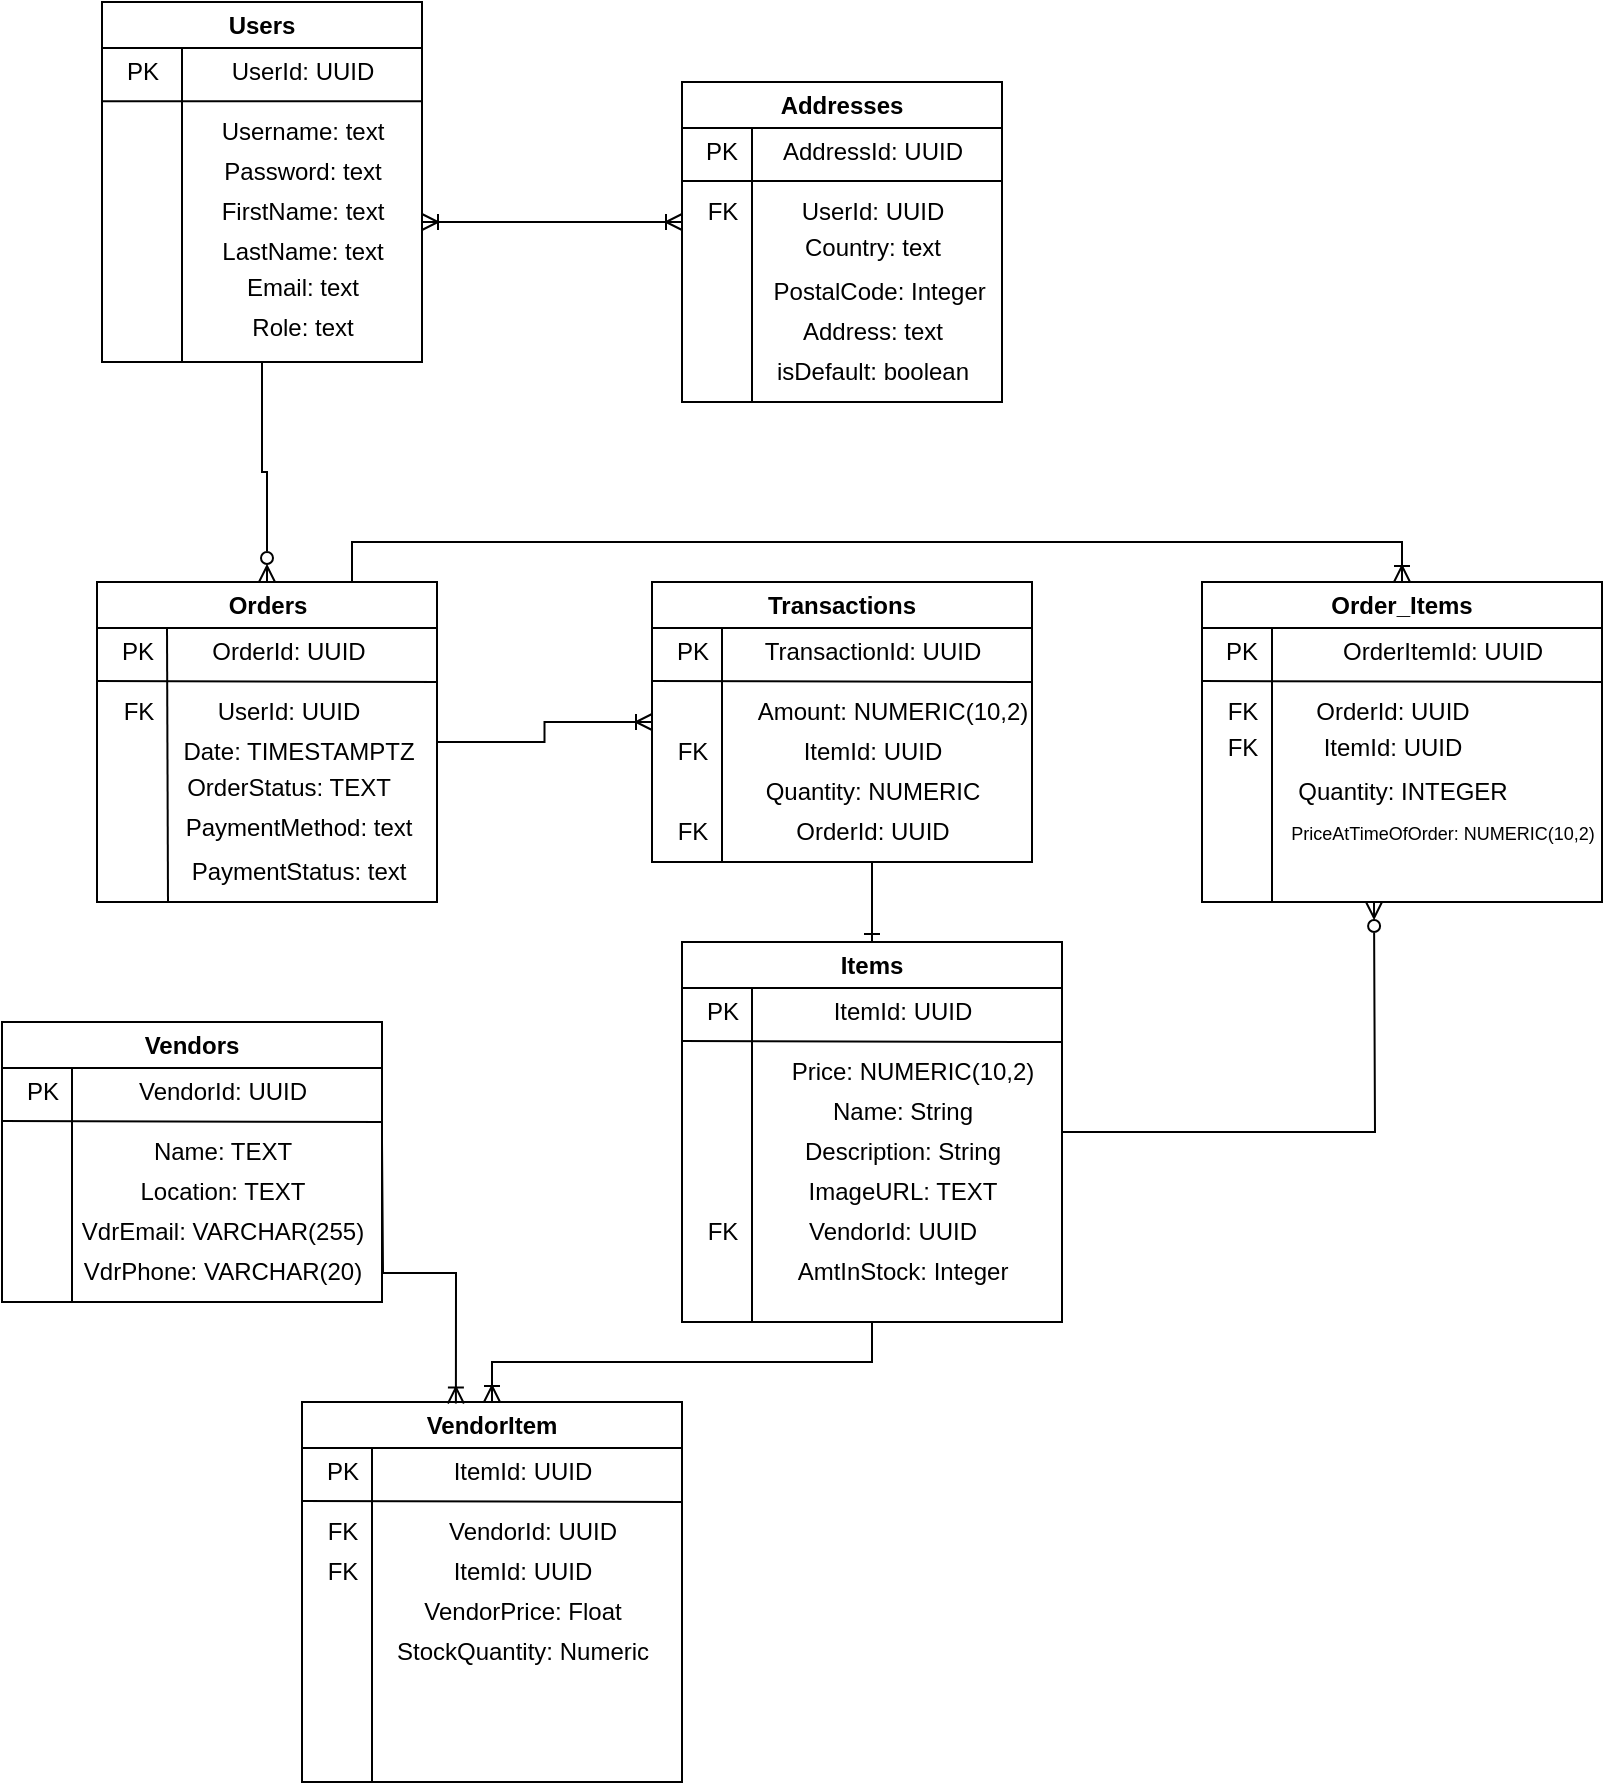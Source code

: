 <mxfile version="26.2.2">
  <diagram name="Page-1" id="ptcdV4iPr8Qt-zj1wRM2">
    <mxGraphModel dx="1108" dy="661" grid="1" gridSize="10" guides="1" tooltips="1" connect="1" arrows="1" fold="1" page="1" pageScale="1" pageWidth="850" pageHeight="1100" math="0" shadow="0">
      <root>
        <mxCell id="0" />
        <mxCell id="1" parent="0" />
        <mxCell id="5UxNmBTP3Ztt49pQKL5J-40" value="" style="endArrow=none;html=1;rounded=0;exitX=0.25;exitY=1;exitDx=0;exitDy=0;entryX=0.25;entryY=0;entryDx=0;entryDy=0;" parent="1" source="5UxNmBTP3Ztt49pQKL5J-38" target="5UxNmBTP3Ztt49pQKL5J-38" edge="1">
          <mxGeometry width="50" height="50" relative="1" as="geometry">
            <mxPoint x="360" y="160" as="sourcePoint" />
            <mxPoint x="410" y="110" as="targetPoint" />
          </mxGeometry>
        </mxCell>
        <mxCell id="5UxNmBTP3Ztt49pQKL5J-38" value="Users" style="swimlane;whiteSpace=wrap;html=1;strokeWidth=1;perimeterSpacing=0;swimlaneLine=1;rounded=0;" parent="1" vertex="1">
          <mxGeometry x="80" width="160" height="180" as="geometry" />
        </mxCell>
        <mxCell id="5UxNmBTP3Ztt49pQKL5J-42" value="UserId: UUID" style="text;html=1;align=center;verticalAlign=middle;resizable=0;points=[];autosize=1;strokeColor=none;fillColor=none;" parent="5UxNmBTP3Ztt49pQKL5J-38" vertex="1">
          <mxGeometry x="55" y="20" width="90" height="30" as="geometry" />
        </mxCell>
        <mxCell id="5UxNmBTP3Ztt49pQKL5J-43" value="PK" style="text;html=1;align=center;verticalAlign=middle;resizable=0;points=[];autosize=1;strokeColor=none;fillColor=none;" parent="5UxNmBTP3Ztt49pQKL5J-38" vertex="1">
          <mxGeometry y="20" width="40" height="30" as="geometry" />
        </mxCell>
        <mxCell id="5UxNmBTP3Ztt49pQKL5J-45" value="Username: text" style="text;html=1;align=center;verticalAlign=middle;resizable=0;points=[];autosize=1;strokeColor=none;fillColor=none;" parent="5UxNmBTP3Ztt49pQKL5J-38" vertex="1">
          <mxGeometry x="50" y="50" width="100" height="30" as="geometry" />
        </mxCell>
        <mxCell id="5UxNmBTP3Ztt49pQKL5J-46" value="Password: text" style="text;html=1;align=center;verticalAlign=middle;resizable=0;points=[];autosize=1;strokeColor=none;fillColor=none;" parent="5UxNmBTP3Ztt49pQKL5J-38" vertex="1">
          <mxGeometry x="50" y="70" width="100" height="30" as="geometry" />
        </mxCell>
        <mxCell id="5UxNmBTP3Ztt49pQKL5J-47" value="FirstName: text" style="text;html=1;align=center;verticalAlign=middle;resizable=0;points=[];autosize=1;strokeColor=none;fillColor=none;" parent="5UxNmBTP3Ztt49pQKL5J-38" vertex="1">
          <mxGeometry x="50" y="90" width="100" height="30" as="geometry" />
        </mxCell>
        <mxCell id="5UxNmBTP3Ztt49pQKL5J-48" value="LastName: text" style="text;html=1;align=center;verticalAlign=middle;resizable=0;points=[];autosize=1;strokeColor=none;fillColor=none;" parent="5UxNmBTP3Ztt49pQKL5J-38" vertex="1">
          <mxGeometry x="50" y="110" width="100" height="30" as="geometry" />
        </mxCell>
        <mxCell id="5UxNmBTP3Ztt49pQKL5J-44" value="" style="endArrow=none;html=1;rounded=0;" parent="5UxNmBTP3Ztt49pQKL5J-38" edge="1">
          <mxGeometry width="50" height="50" relative="1" as="geometry">
            <mxPoint y="49.6" as="sourcePoint" />
            <mxPoint x="160" y="49.6" as="targetPoint" />
          </mxGeometry>
        </mxCell>
        <mxCell id="MMdD6pfrjAhW9f9Fqrhg-101" value="Email: text" style="text;html=1;align=center;verticalAlign=middle;resizable=0;points=[];autosize=1;strokeColor=none;fillColor=none;" parent="5UxNmBTP3Ztt49pQKL5J-38" vertex="1">
          <mxGeometry x="60" y="128" width="80" height="30" as="geometry" />
        </mxCell>
        <mxCell id="MMdD6pfrjAhW9f9Fqrhg-102" value="Role: text" style="text;html=1;align=center;verticalAlign=middle;resizable=0;points=[];autosize=1;strokeColor=none;fillColor=none;" parent="5UxNmBTP3Ztt49pQKL5J-38" vertex="1">
          <mxGeometry x="65" y="148" width="70" height="30" as="geometry" />
        </mxCell>
        <mxCell id="5UxNmBTP3Ztt49pQKL5J-49" value="Addresses" style="swimlane;whiteSpace=wrap;html=1;strokeWidth=1;perimeterSpacing=0;swimlaneLine=1;rounded=0;fillColor=default;" parent="1" vertex="1">
          <mxGeometry x="370" y="40" width="160" height="160" as="geometry" />
        </mxCell>
        <mxCell id="5UxNmBTP3Ztt49pQKL5J-57" value="" style="endArrow=none;html=1;rounded=0;" parent="5UxNmBTP3Ztt49pQKL5J-49" edge="1">
          <mxGeometry width="50" height="50" relative="1" as="geometry">
            <mxPoint x="35" y="160" as="sourcePoint" />
            <mxPoint x="35" y="22.5" as="targetPoint" />
          </mxGeometry>
        </mxCell>
        <mxCell id="5UxNmBTP3Ztt49pQKL5J-56" value="" style="endArrow=none;html=1;rounded=0;" parent="5UxNmBTP3Ztt49pQKL5J-49" edge="1">
          <mxGeometry width="50" height="50" relative="1" as="geometry">
            <mxPoint y="49.52" as="sourcePoint" />
            <mxPoint x="160" y="49.52" as="targetPoint" />
          </mxGeometry>
        </mxCell>
        <mxCell id="ByeBDG1ME2pxpvsTMO9L-6" value="PK" style="text;html=1;align=center;verticalAlign=middle;whiteSpace=wrap;rounded=0;" parent="5UxNmBTP3Ztt49pQKL5J-49" vertex="1">
          <mxGeometry y="20" width="40" height="30" as="geometry" />
        </mxCell>
        <mxCell id="ByeBDG1ME2pxpvsTMO9L-7" value="AddressId: UUID" style="text;html=1;align=center;verticalAlign=middle;resizable=0;points=[];autosize=1;strokeColor=none;fillColor=none;" parent="5UxNmBTP3Ztt49pQKL5J-49" vertex="1">
          <mxGeometry x="40" y="20" width="110" height="30" as="geometry" />
        </mxCell>
        <mxCell id="ByeBDG1ME2pxpvsTMO9L-9" value="UserId: UUID" style="text;html=1;align=center;verticalAlign=middle;resizable=0;points=[];autosize=1;strokeColor=none;fillColor=none;" parent="5UxNmBTP3Ztt49pQKL5J-49" vertex="1">
          <mxGeometry x="50" y="50" width="90" height="30" as="geometry" />
        </mxCell>
        <mxCell id="ByeBDG1ME2pxpvsTMO9L-8" value="FK" style="text;html=1;align=center;verticalAlign=middle;resizable=0;points=[];autosize=1;strokeColor=none;fillColor=none;" parent="5UxNmBTP3Ztt49pQKL5J-49" vertex="1">
          <mxGeometry y="50" width="40" height="30" as="geometry" />
        </mxCell>
        <mxCell id="ByeBDG1ME2pxpvsTMO9L-10" value="Country: text" style="text;html=1;align=center;verticalAlign=middle;resizable=0;points=[];autosize=1;strokeColor=none;fillColor=none;" parent="5UxNmBTP3Ztt49pQKL5J-49" vertex="1">
          <mxGeometry x="50" y="68" width="90" height="30" as="geometry" />
        </mxCell>
        <mxCell id="ByeBDG1ME2pxpvsTMO9L-11" value="PostalCode: Integer&amp;nbsp;" style="text;html=1;align=center;verticalAlign=middle;resizable=0;points=[];autosize=1;strokeColor=none;fillColor=none;" parent="5UxNmBTP3Ztt49pQKL5J-49" vertex="1">
          <mxGeometry x="35" y="90" width="130" height="30" as="geometry" />
        </mxCell>
        <mxCell id="ByeBDG1ME2pxpvsTMO9L-13" value="Address: text" style="text;html=1;align=center;verticalAlign=middle;resizable=0;points=[];autosize=1;strokeColor=none;fillColor=none;" parent="5UxNmBTP3Ztt49pQKL5J-49" vertex="1">
          <mxGeometry x="50" y="110" width="90" height="30" as="geometry" />
        </mxCell>
        <mxCell id="MMdD6pfrjAhW9f9Fqrhg-103" value="isDefault: boolean" style="text;html=1;align=center;verticalAlign=middle;resizable=0;points=[];autosize=1;strokeColor=none;fillColor=none;" parent="5UxNmBTP3Ztt49pQKL5J-49" vertex="1">
          <mxGeometry x="35" y="130" width="120" height="30" as="geometry" />
        </mxCell>
        <mxCell id="ByeBDG1ME2pxpvsTMO9L-1" value="Transactions" style="swimlane;whiteSpace=wrap;html=1;strokeWidth=1;perimeterSpacing=0;swimlaneLine=1;rounded=0;fillColor=default;" parent="1" vertex="1">
          <mxGeometry x="355" y="290" width="190" height="140" as="geometry" />
        </mxCell>
        <mxCell id="ByeBDG1ME2pxpvsTMO9L-2" value="" style="endArrow=none;html=1;rounded=0;exitX=0.25;exitY=1;exitDx=0;exitDy=0;" parent="ByeBDG1ME2pxpvsTMO9L-1" edge="1">
          <mxGeometry width="50" height="50" relative="1" as="geometry">
            <mxPoint x="35" y="140" as="sourcePoint" />
            <mxPoint x="35" y="22.5" as="targetPoint" />
          </mxGeometry>
        </mxCell>
        <mxCell id="ByeBDG1ME2pxpvsTMO9L-3" value="" style="endArrow=none;html=1;rounded=0;" parent="ByeBDG1ME2pxpvsTMO9L-1" edge="1">
          <mxGeometry width="50" height="50" relative="1" as="geometry">
            <mxPoint y="49.52" as="sourcePoint" />
            <mxPoint x="190" y="50" as="targetPoint" />
          </mxGeometry>
        </mxCell>
        <mxCell id="MMdD6pfrjAhW9f9Fqrhg-2" value="PK" style="text;html=1;align=center;verticalAlign=middle;resizable=0;points=[];autosize=1;strokeColor=none;fillColor=none;" parent="ByeBDG1ME2pxpvsTMO9L-1" vertex="1">
          <mxGeometry y="20" width="40" height="30" as="geometry" />
        </mxCell>
        <mxCell id="MMdD6pfrjAhW9f9Fqrhg-3" value="TransactionId: UUID" style="text;html=1;align=center;verticalAlign=middle;resizable=0;points=[];autosize=1;strokeColor=none;fillColor=none;" parent="ByeBDG1ME2pxpvsTMO9L-1" vertex="1">
          <mxGeometry x="45" y="20" width="130" height="30" as="geometry" />
        </mxCell>
        <mxCell id="MMdD6pfrjAhW9f9Fqrhg-6" value="Amount: NUMERIC(10,2)" style="text;html=1;align=center;verticalAlign=middle;resizable=0;points=[];autosize=1;strokeColor=none;fillColor=none;" parent="ByeBDG1ME2pxpvsTMO9L-1" vertex="1">
          <mxGeometry x="40" y="50" width="160" height="30" as="geometry" />
        </mxCell>
        <mxCell id="MMdD6pfrjAhW9f9Fqrhg-11" value="Quantity: NUMERIC" style="text;html=1;align=center;verticalAlign=middle;resizable=0;points=[];autosize=1;strokeColor=none;fillColor=none;" parent="ByeBDG1ME2pxpvsTMO9L-1" vertex="1">
          <mxGeometry x="45" y="90" width="130" height="30" as="geometry" />
        </mxCell>
        <mxCell id="MMdD6pfrjAhW9f9Fqrhg-10" value="ItemId: UUID" style="text;html=1;align=center;verticalAlign=middle;resizable=0;points=[];autosize=1;strokeColor=none;fillColor=none;" parent="ByeBDG1ME2pxpvsTMO9L-1" vertex="1">
          <mxGeometry x="65" y="70" width="90" height="30" as="geometry" />
        </mxCell>
        <mxCell id="MMdD6pfrjAhW9f9Fqrhg-9" value="FK" style="text;html=1;align=center;verticalAlign=middle;resizable=0;points=[];autosize=1;strokeColor=none;fillColor=none;" parent="ByeBDG1ME2pxpvsTMO9L-1" vertex="1">
          <mxGeometry y="70" width="40" height="30" as="geometry" />
        </mxCell>
        <mxCell id="MMdD6pfrjAhW9f9Fqrhg-12" value="OrderId: UUID" style="text;html=1;align=center;verticalAlign=middle;resizable=0;points=[];autosize=1;strokeColor=none;fillColor=none;" parent="ByeBDG1ME2pxpvsTMO9L-1" vertex="1">
          <mxGeometry x="60" y="110" width="100" height="30" as="geometry" />
        </mxCell>
        <mxCell id="MMdD6pfrjAhW9f9Fqrhg-13" value="FK" style="text;html=1;align=center;verticalAlign=middle;resizable=0;points=[];autosize=1;strokeColor=none;fillColor=none;" parent="ByeBDG1ME2pxpvsTMO9L-1" vertex="1">
          <mxGeometry y="110" width="40" height="30" as="geometry" />
        </mxCell>
        <mxCell id="MMdD6pfrjAhW9f9Fqrhg-1" style="rounded=0;orthogonalLoop=1;jettySize=auto;html=1;endArrow=ERoneToMany;endFill=0;startArrow=ERoneToMany;startFill=0;" parent="1" edge="1">
          <mxGeometry relative="1" as="geometry">
            <mxPoint x="240" y="110" as="sourcePoint" />
            <mxPoint x="370" y="110" as="targetPoint" />
          </mxGeometry>
        </mxCell>
        <mxCell id="MMdD6pfrjAhW9f9Fqrhg-8" style="edgeStyle=orthogonalEdgeStyle;rounded=0;orthogonalLoop=1;jettySize=auto;html=1;endArrow=ERzeroToMany;endFill=0;entryX=0.5;entryY=0;entryDx=0;entryDy=0;" parent="1" source="5UxNmBTP3Ztt49pQKL5J-38" target="MMdD6pfrjAhW9f9Fqrhg-28" edge="1">
          <mxGeometry relative="1" as="geometry">
            <mxPoint x="160" y="250" as="targetPoint" />
          </mxGeometry>
        </mxCell>
        <mxCell id="MMdD6pfrjAhW9f9Fqrhg-40" style="edgeStyle=orthogonalEdgeStyle;rounded=0;orthogonalLoop=1;jettySize=auto;html=1;entryX=0;entryY=0.5;entryDx=0;entryDy=0;endArrow=ERoneToMany;endFill=0;" parent="1" source="MMdD6pfrjAhW9f9Fqrhg-28" target="ByeBDG1ME2pxpvsTMO9L-1" edge="1">
          <mxGeometry relative="1" as="geometry">
            <mxPoint x="350" y="360" as="targetPoint" />
          </mxGeometry>
        </mxCell>
        <mxCell id="MMdD6pfrjAhW9f9Fqrhg-99" style="edgeStyle=orthogonalEdgeStyle;rounded=0;orthogonalLoop=1;jettySize=auto;html=1;entryX=0.5;entryY=0;entryDx=0;entryDy=0;exitX=0.75;exitY=0;exitDx=0;exitDy=0;endArrow=ERoneToMany;endFill=0;" parent="1" source="MMdD6pfrjAhW9f9Fqrhg-28" target="MMdD6pfrjAhW9f9Fqrhg-87" edge="1">
          <mxGeometry relative="1" as="geometry">
            <mxPoint x="250" y="230" as="sourcePoint" />
            <mxPoint x="720" y="160.0" as="targetPoint" />
          </mxGeometry>
        </mxCell>
        <mxCell id="MMdD6pfrjAhW9f9Fqrhg-28" value="Orders" style="swimlane;whiteSpace=wrap;html=1;strokeWidth=1;perimeterSpacing=0;swimlaneLine=1;rounded=0;fillColor=default;" parent="1" vertex="1">
          <mxGeometry x="77.5" y="290" width="170" height="160" as="geometry" />
        </mxCell>
        <mxCell id="MMdD6pfrjAhW9f9Fqrhg-29" value="" style="endArrow=none;html=1;rounded=0;" parent="MMdD6pfrjAhW9f9Fqrhg-28" edge="1">
          <mxGeometry width="50" height="50" relative="1" as="geometry">
            <mxPoint x="35.5" y="160" as="sourcePoint" />
            <mxPoint x="35" y="22.5" as="targetPoint" />
          </mxGeometry>
        </mxCell>
        <mxCell id="MMdD6pfrjAhW9f9Fqrhg-30" value="" style="endArrow=none;html=1;rounded=0;" parent="MMdD6pfrjAhW9f9Fqrhg-28" edge="1">
          <mxGeometry width="50" height="50" relative="1" as="geometry">
            <mxPoint y="49.52" as="sourcePoint" />
            <mxPoint x="170" y="50" as="targetPoint" />
          </mxGeometry>
        </mxCell>
        <mxCell id="MMdD6pfrjAhW9f9Fqrhg-31" value="PK" style="text;html=1;align=center;verticalAlign=middle;whiteSpace=wrap;rounded=0;" parent="MMdD6pfrjAhW9f9Fqrhg-28" vertex="1">
          <mxGeometry y="20" width="40" height="30" as="geometry" />
        </mxCell>
        <mxCell id="MMdD6pfrjAhW9f9Fqrhg-32" value="OrderId: UUID" style="text;html=1;align=center;verticalAlign=middle;resizable=0;points=[];autosize=1;strokeColor=none;fillColor=none;" parent="MMdD6pfrjAhW9f9Fqrhg-28" vertex="1">
          <mxGeometry x="45" y="20" width="100" height="30" as="geometry" />
        </mxCell>
        <mxCell id="MMdD6pfrjAhW9f9Fqrhg-33" value="UserId: UUID" style="text;html=1;align=center;verticalAlign=middle;resizable=0;points=[];autosize=1;strokeColor=none;fillColor=none;" parent="MMdD6pfrjAhW9f9Fqrhg-28" vertex="1">
          <mxGeometry x="50" y="50" width="90" height="30" as="geometry" />
        </mxCell>
        <mxCell id="MMdD6pfrjAhW9f9Fqrhg-34" value="FK" style="text;html=1;align=center;verticalAlign=middle;resizable=0;points=[];autosize=1;strokeColor=none;fillColor=none;" parent="MMdD6pfrjAhW9f9Fqrhg-28" vertex="1">
          <mxGeometry y="50" width="40" height="30" as="geometry" />
        </mxCell>
        <mxCell id="MMdD6pfrjAhW9f9Fqrhg-37" value="Date: TIMESTAMPTZ" style="text;html=1;align=center;verticalAlign=middle;resizable=0;points=[];autosize=1;strokeColor=none;fillColor=none;" parent="MMdD6pfrjAhW9f9Fqrhg-28" vertex="1">
          <mxGeometry x="30" y="70" width="140" height="30" as="geometry" />
        </mxCell>
        <mxCell id="MMdD6pfrjAhW9f9Fqrhg-95" value="OrderStatus: TEXT" style="text;html=1;align=center;verticalAlign=middle;resizable=0;points=[];autosize=1;strokeColor=none;fillColor=none;" parent="MMdD6pfrjAhW9f9Fqrhg-28" vertex="1">
          <mxGeometry x="30" y="88" width="130" height="30" as="geometry" />
        </mxCell>
        <mxCell id="MMdD6pfrjAhW9f9Fqrhg-104" value="PaymentMethod: text" style="text;html=1;align=center;verticalAlign=middle;resizable=0;points=[];autosize=1;strokeColor=none;fillColor=none;" parent="MMdD6pfrjAhW9f9Fqrhg-28" vertex="1">
          <mxGeometry x="30" y="108" width="140" height="30" as="geometry" />
        </mxCell>
        <mxCell id="MMdD6pfrjAhW9f9Fqrhg-105" value="PaymentStatus: text" style="text;html=1;align=center;verticalAlign=middle;resizable=0;points=[];autosize=1;strokeColor=none;fillColor=none;" parent="MMdD6pfrjAhW9f9Fqrhg-28" vertex="1">
          <mxGeometry x="35" y="130" width="130" height="30" as="geometry" />
        </mxCell>
        <mxCell id="MMdD6pfrjAhW9f9Fqrhg-41" value="Items" style="swimlane;whiteSpace=wrap;html=1;strokeWidth=1;perimeterSpacing=0;swimlaneLine=1;rounded=0;fillColor=default;" parent="1" vertex="1">
          <mxGeometry x="370" y="470" width="190" height="190" as="geometry" />
        </mxCell>
        <mxCell id="MMdD6pfrjAhW9f9Fqrhg-42" value="" style="endArrow=none;html=1;rounded=0;" parent="MMdD6pfrjAhW9f9Fqrhg-41" edge="1">
          <mxGeometry width="50" height="50" relative="1" as="geometry">
            <mxPoint x="35" y="190" as="sourcePoint" />
            <mxPoint x="35" y="22.5" as="targetPoint" />
          </mxGeometry>
        </mxCell>
        <mxCell id="MMdD6pfrjAhW9f9Fqrhg-43" value="" style="endArrow=none;html=1;rounded=0;" parent="MMdD6pfrjAhW9f9Fqrhg-41" edge="1">
          <mxGeometry width="50" height="50" relative="1" as="geometry">
            <mxPoint y="49.52" as="sourcePoint" />
            <mxPoint x="190" y="50" as="targetPoint" />
          </mxGeometry>
        </mxCell>
        <mxCell id="MMdD6pfrjAhW9f9Fqrhg-44" value="PK" style="text;html=1;align=center;verticalAlign=middle;resizable=0;points=[];autosize=1;strokeColor=none;fillColor=none;" parent="MMdD6pfrjAhW9f9Fqrhg-41" vertex="1">
          <mxGeometry y="20" width="40" height="30" as="geometry" />
        </mxCell>
        <mxCell id="MMdD6pfrjAhW9f9Fqrhg-45" value="ItemId: UUID" style="text;html=1;align=center;verticalAlign=middle;resizable=0;points=[];autosize=1;strokeColor=none;fillColor=none;" parent="MMdD6pfrjAhW9f9Fqrhg-41" vertex="1">
          <mxGeometry x="65" y="20" width="90" height="30" as="geometry" />
        </mxCell>
        <mxCell id="MMdD6pfrjAhW9f9Fqrhg-46" value="Price: NUMERIC(10,2)" style="text;html=1;align=center;verticalAlign=middle;resizable=0;points=[];autosize=1;strokeColor=none;fillColor=none;" parent="MMdD6pfrjAhW9f9Fqrhg-41" vertex="1">
          <mxGeometry x="45" y="50" width="140" height="30" as="geometry" />
        </mxCell>
        <mxCell id="MMdD6pfrjAhW9f9Fqrhg-47" value="Description: String" style="text;html=1;align=center;verticalAlign=middle;resizable=0;points=[];autosize=1;strokeColor=none;fillColor=none;" parent="MMdD6pfrjAhW9f9Fqrhg-41" vertex="1">
          <mxGeometry x="50" y="90" width="120" height="30" as="geometry" />
        </mxCell>
        <mxCell id="MMdD6pfrjAhW9f9Fqrhg-48" value="Name: String" style="text;html=1;align=center;verticalAlign=middle;resizable=0;points=[];autosize=1;strokeColor=none;fillColor=none;" parent="MMdD6pfrjAhW9f9Fqrhg-41" vertex="1">
          <mxGeometry x="65" y="70" width="90" height="30" as="geometry" />
        </mxCell>
        <mxCell id="MMdD6pfrjAhW9f9Fqrhg-51" value="FK" style="text;html=1;align=center;verticalAlign=middle;resizable=0;points=[];autosize=1;strokeColor=none;fillColor=none;" parent="MMdD6pfrjAhW9f9Fqrhg-41" vertex="1">
          <mxGeometry y="130" width="40" height="30" as="geometry" />
        </mxCell>
        <mxCell id="MMdD6pfrjAhW9f9Fqrhg-52" value="ImageURL: TEXT" style="text;html=1;align=center;verticalAlign=middle;resizable=0;points=[];autosize=1;strokeColor=none;fillColor=none;" parent="MMdD6pfrjAhW9f9Fqrhg-41" vertex="1">
          <mxGeometry x="50" y="110" width="120" height="30" as="geometry" />
        </mxCell>
        <mxCell id="MMdD6pfrjAhW9f9Fqrhg-50" value="VendorId: UUID" style="text;html=1;align=center;verticalAlign=middle;resizable=0;points=[];autosize=1;strokeColor=none;fillColor=none;" parent="MMdD6pfrjAhW9f9Fqrhg-41" vertex="1">
          <mxGeometry x="50" y="130" width="110" height="30" as="geometry" />
        </mxCell>
        <mxCell id="MMdD6pfrjAhW9f9Fqrhg-65" value="AmtInStock: Integer" style="text;html=1;align=center;verticalAlign=middle;resizable=0;points=[];autosize=1;strokeColor=none;fillColor=none;" parent="MMdD6pfrjAhW9f9Fqrhg-41" vertex="1">
          <mxGeometry x="45" y="150" width="130" height="30" as="geometry" />
        </mxCell>
        <mxCell id="MMdD6pfrjAhW9f9Fqrhg-53" style="rounded=0;orthogonalLoop=1;jettySize=auto;html=1;endArrow=ERone;endFill=0;" parent="1" source="MMdD6pfrjAhW9f9Fqrhg-12" target="MMdD6pfrjAhW9f9Fqrhg-41" edge="1">
          <mxGeometry relative="1" as="geometry" />
        </mxCell>
        <mxCell id="MMdD6pfrjAhW9f9Fqrhg-54" value="Vendors" style="swimlane;whiteSpace=wrap;html=1;strokeWidth=1;perimeterSpacing=0;swimlaneLine=1;rounded=0;fillColor=default;" parent="1" vertex="1">
          <mxGeometry x="30" y="510" width="190" height="140" as="geometry" />
        </mxCell>
        <mxCell id="MMdD6pfrjAhW9f9Fqrhg-55" value="" style="endArrow=none;html=1;rounded=0;exitX=0.25;exitY=1;exitDx=0;exitDy=0;" parent="MMdD6pfrjAhW9f9Fqrhg-54" edge="1">
          <mxGeometry width="50" height="50" relative="1" as="geometry">
            <mxPoint x="35" y="140" as="sourcePoint" />
            <mxPoint x="35" y="22.5" as="targetPoint" />
          </mxGeometry>
        </mxCell>
        <mxCell id="MMdD6pfrjAhW9f9Fqrhg-56" value="" style="endArrow=none;html=1;rounded=0;" parent="MMdD6pfrjAhW9f9Fqrhg-54" edge="1">
          <mxGeometry width="50" height="50" relative="1" as="geometry">
            <mxPoint y="49.52" as="sourcePoint" />
            <mxPoint x="190" y="50" as="targetPoint" />
          </mxGeometry>
        </mxCell>
        <mxCell id="MMdD6pfrjAhW9f9Fqrhg-57" value="PK" style="text;html=1;align=center;verticalAlign=middle;resizable=0;points=[];autosize=1;strokeColor=none;fillColor=none;" parent="MMdD6pfrjAhW9f9Fqrhg-54" vertex="1">
          <mxGeometry y="20" width="40" height="30" as="geometry" />
        </mxCell>
        <mxCell id="MMdD6pfrjAhW9f9Fqrhg-58" value="VendorId: UUID" style="text;html=1;align=center;verticalAlign=middle;resizable=0;points=[];autosize=1;strokeColor=none;fillColor=none;" parent="MMdD6pfrjAhW9f9Fqrhg-54" vertex="1">
          <mxGeometry x="55" y="20" width="110" height="30" as="geometry" />
        </mxCell>
        <mxCell id="MMdD6pfrjAhW9f9Fqrhg-59" value="Name: TEXT" style="text;html=1;align=center;verticalAlign=middle;resizable=0;points=[];autosize=1;strokeColor=none;fillColor=none;" parent="MMdD6pfrjAhW9f9Fqrhg-54" vertex="1">
          <mxGeometry x="65" y="50" width="90" height="30" as="geometry" />
        </mxCell>
        <mxCell id="MMdD6pfrjAhW9f9Fqrhg-60" value="VdrEmail: VARCHAR(255)" style="text;html=1;align=center;verticalAlign=middle;resizable=0;points=[];autosize=1;strokeColor=none;fillColor=none;" parent="MMdD6pfrjAhW9f9Fqrhg-54" vertex="1">
          <mxGeometry x="30" y="90" width="160" height="30" as="geometry" />
        </mxCell>
        <mxCell id="MMdD6pfrjAhW9f9Fqrhg-61" value="Location: TEXT" style="text;html=1;align=center;verticalAlign=middle;resizable=0;points=[];autosize=1;strokeColor=none;fillColor=none;" parent="MMdD6pfrjAhW9f9Fqrhg-54" vertex="1">
          <mxGeometry x="55" y="70" width="110" height="30" as="geometry" />
        </mxCell>
        <mxCell id="MMdD6pfrjAhW9f9Fqrhg-66" value="VdrPhone: VARCHAR(20)" style="text;html=1;align=center;verticalAlign=middle;resizable=0;points=[];autosize=1;strokeColor=none;fillColor=none;" parent="MMdD6pfrjAhW9f9Fqrhg-54" vertex="1">
          <mxGeometry x="30" y="110" width="160" height="30" as="geometry" />
        </mxCell>
        <mxCell id="MMdD6pfrjAhW9f9Fqrhg-87" value="Order_Items" style="swimlane;whiteSpace=wrap;html=1;strokeWidth=1;perimeterSpacing=0;swimlaneLine=1;rounded=0;fillColor=default;" parent="1" vertex="1">
          <mxGeometry x="630" y="290" width="200" height="160" as="geometry" />
        </mxCell>
        <mxCell id="MMdD6pfrjAhW9f9Fqrhg-88" value="" style="endArrow=none;html=1;rounded=0;" parent="MMdD6pfrjAhW9f9Fqrhg-87" edge="1">
          <mxGeometry width="50" height="50" relative="1" as="geometry">
            <mxPoint x="35" y="160" as="sourcePoint" />
            <mxPoint x="35" y="22.5" as="targetPoint" />
          </mxGeometry>
        </mxCell>
        <mxCell id="MMdD6pfrjAhW9f9Fqrhg-89" value="" style="endArrow=none;html=1;rounded=0;" parent="MMdD6pfrjAhW9f9Fqrhg-87" edge="1">
          <mxGeometry width="50" height="50" relative="1" as="geometry">
            <mxPoint y="49.52" as="sourcePoint" />
            <mxPoint x="200" y="50" as="targetPoint" />
          </mxGeometry>
        </mxCell>
        <mxCell id="MMdD6pfrjAhW9f9Fqrhg-90" value="PK" style="text;html=1;align=center;verticalAlign=middle;whiteSpace=wrap;rounded=0;" parent="MMdD6pfrjAhW9f9Fqrhg-87" vertex="1">
          <mxGeometry y="20" width="40" height="30" as="geometry" />
        </mxCell>
        <mxCell id="MMdD6pfrjAhW9f9Fqrhg-91" value="OrderItemId: UUID" style="text;html=1;align=center;verticalAlign=middle;resizable=0;points=[];autosize=1;strokeColor=none;fillColor=none;" parent="MMdD6pfrjAhW9f9Fqrhg-87" vertex="1">
          <mxGeometry x="60" y="20" width="120" height="30" as="geometry" />
        </mxCell>
        <mxCell id="MMdD6pfrjAhW9f9Fqrhg-92" value="OrderId: UUID" style="text;html=1;align=center;verticalAlign=middle;resizable=0;points=[];autosize=1;strokeColor=none;fillColor=none;" parent="MMdD6pfrjAhW9f9Fqrhg-87" vertex="1">
          <mxGeometry x="45" y="50" width="100" height="30" as="geometry" />
        </mxCell>
        <mxCell id="MMdD6pfrjAhW9f9Fqrhg-93" value="FK" style="text;html=1;align=center;verticalAlign=middle;resizable=0;points=[];autosize=1;strokeColor=none;fillColor=none;" parent="MMdD6pfrjAhW9f9Fqrhg-87" vertex="1">
          <mxGeometry y="50" width="40" height="30" as="geometry" />
        </mxCell>
        <mxCell id="MMdD6pfrjAhW9f9Fqrhg-96" value="ItemId: UUID" style="text;html=1;align=center;verticalAlign=middle;resizable=0;points=[];autosize=1;strokeColor=none;fillColor=none;" parent="MMdD6pfrjAhW9f9Fqrhg-87" vertex="1">
          <mxGeometry x="50" y="68" width="90" height="30" as="geometry" />
        </mxCell>
        <mxCell id="MMdD6pfrjAhW9f9Fqrhg-97" value="FK" style="text;html=1;align=center;verticalAlign=middle;resizable=0;points=[];autosize=1;strokeColor=none;fillColor=none;" parent="MMdD6pfrjAhW9f9Fqrhg-87" vertex="1">
          <mxGeometry y="68" width="40" height="30" as="geometry" />
        </mxCell>
        <mxCell id="MMdD6pfrjAhW9f9Fqrhg-98" value="Quantity: INTEGER" style="text;html=1;align=center;verticalAlign=middle;resizable=0;points=[];autosize=1;strokeColor=none;fillColor=none;" parent="MMdD6pfrjAhW9f9Fqrhg-87" vertex="1">
          <mxGeometry x="35" y="90" width="130" height="30" as="geometry" />
        </mxCell>
        <mxCell id="MMdD6pfrjAhW9f9Fqrhg-106" value="&lt;font style=&quot;font-size: 9px;&quot;&gt;PriceAtTimeOfOrder: NUMERIC(10,2)&lt;/font&gt;" style="text;html=1;align=center;verticalAlign=middle;resizable=0;points=[];autosize=1;strokeColor=none;fillColor=none;" parent="MMdD6pfrjAhW9f9Fqrhg-87" vertex="1">
          <mxGeometry x="30" y="110" width="180" height="30" as="geometry" />
        </mxCell>
        <mxCell id="MMdD6pfrjAhW9f9Fqrhg-100" style="edgeStyle=orthogonalEdgeStyle;rounded=0;orthogonalLoop=1;jettySize=auto;html=1;endArrow=ERzeroToMany;endFill=0;" parent="1" source="MMdD6pfrjAhW9f9Fqrhg-41" edge="1">
          <mxGeometry relative="1" as="geometry">
            <mxPoint x="716" y="450" as="targetPoint" />
          </mxGeometry>
        </mxCell>
        <mxCell id="sOG3qAqX0GpcdZvoNYR2-1" value="VendorItem" style="swimlane;whiteSpace=wrap;html=1;strokeWidth=1;perimeterSpacing=0;swimlaneLine=1;rounded=0;fillColor=default;" parent="1" vertex="1">
          <mxGeometry x="180" y="700" width="190" height="190" as="geometry" />
        </mxCell>
        <mxCell id="sOG3qAqX0GpcdZvoNYR2-2" value="" style="endArrow=none;html=1;rounded=0;" parent="sOG3qAqX0GpcdZvoNYR2-1" edge="1">
          <mxGeometry width="50" height="50" relative="1" as="geometry">
            <mxPoint x="35" y="190" as="sourcePoint" />
            <mxPoint x="35" y="22.5" as="targetPoint" />
          </mxGeometry>
        </mxCell>
        <mxCell id="sOG3qAqX0GpcdZvoNYR2-3" value="" style="endArrow=none;html=1;rounded=0;" parent="sOG3qAqX0GpcdZvoNYR2-1" edge="1">
          <mxGeometry width="50" height="50" relative="1" as="geometry">
            <mxPoint y="49.52" as="sourcePoint" />
            <mxPoint x="190" y="50" as="targetPoint" />
          </mxGeometry>
        </mxCell>
        <mxCell id="sOG3qAqX0GpcdZvoNYR2-4" value="PK" style="text;html=1;align=center;verticalAlign=middle;resizable=0;points=[];autosize=1;strokeColor=none;fillColor=none;" parent="sOG3qAqX0GpcdZvoNYR2-1" vertex="1">
          <mxGeometry y="20" width="40" height="30" as="geometry" />
        </mxCell>
        <mxCell id="sOG3qAqX0GpcdZvoNYR2-5" value="ItemId: UUID" style="text;html=1;align=center;verticalAlign=middle;resizable=0;points=[];autosize=1;strokeColor=none;fillColor=none;" parent="sOG3qAqX0GpcdZvoNYR2-1" vertex="1">
          <mxGeometry x="65" y="20" width="90" height="30" as="geometry" />
        </mxCell>
        <mxCell id="sOG3qAqX0GpcdZvoNYR2-6" value="VendorId: UUID" style="text;html=1;align=center;verticalAlign=middle;resizable=0;points=[];autosize=1;strokeColor=none;fillColor=none;" parent="sOG3qAqX0GpcdZvoNYR2-1" vertex="1">
          <mxGeometry x="60" y="50" width="110" height="30" as="geometry" />
        </mxCell>
        <mxCell id="sOG3qAqX0GpcdZvoNYR2-7" value="VendorPrice: Float" style="text;html=1;align=center;verticalAlign=middle;resizable=0;points=[];autosize=1;strokeColor=none;fillColor=none;" parent="sOG3qAqX0GpcdZvoNYR2-1" vertex="1">
          <mxGeometry x="50" y="90" width="120" height="30" as="geometry" />
        </mxCell>
        <mxCell id="sOG3qAqX0GpcdZvoNYR2-8" value="ItemId: UUID" style="text;html=1;align=center;verticalAlign=middle;resizable=0;points=[];autosize=1;strokeColor=none;fillColor=none;" parent="sOG3qAqX0GpcdZvoNYR2-1" vertex="1">
          <mxGeometry x="65" y="70" width="90" height="30" as="geometry" />
        </mxCell>
        <mxCell id="sOG3qAqX0GpcdZvoNYR2-11" value="StockQuantity: Numeric" style="text;html=1;align=center;verticalAlign=middle;resizable=0;points=[];autosize=1;strokeColor=none;fillColor=none;" parent="sOG3qAqX0GpcdZvoNYR2-1" vertex="1">
          <mxGeometry x="35" y="110" width="150" height="30" as="geometry" />
        </mxCell>
        <mxCell id="sOG3qAqX0GpcdZvoNYR2-13" value="FK" style="text;html=1;align=center;verticalAlign=middle;resizable=0;points=[];autosize=1;strokeColor=none;fillColor=none;" parent="sOG3qAqX0GpcdZvoNYR2-1" vertex="1">
          <mxGeometry y="50" width="40" height="30" as="geometry" />
        </mxCell>
        <mxCell id="sOG3qAqX0GpcdZvoNYR2-14" value="FK" style="text;html=1;align=center;verticalAlign=middle;resizable=0;points=[];autosize=1;strokeColor=none;fillColor=none;" parent="sOG3qAqX0GpcdZvoNYR2-1" vertex="1">
          <mxGeometry y="70" width="40" height="30" as="geometry" />
        </mxCell>
        <mxCell id="sOG3qAqX0GpcdZvoNYR2-15" style="edgeStyle=orthogonalEdgeStyle;rounded=0;orthogonalLoop=1;jettySize=auto;html=1;entryX=0.405;entryY=0.004;entryDx=0;entryDy=0;endArrow=ERoneToMany;endFill=0;entryPerimeter=0;" parent="1" target="sOG3qAqX0GpcdZvoNYR2-1" edge="1">
          <mxGeometry relative="1" as="geometry">
            <mxPoint x="365" y="370" as="targetPoint" />
            <mxPoint x="220" y="570" as="sourcePoint" />
          </mxGeometry>
        </mxCell>
        <mxCell id="sOG3qAqX0GpcdZvoNYR2-16" style="edgeStyle=orthogonalEdgeStyle;rounded=0;orthogonalLoop=1;jettySize=auto;html=1;endArrow=ERoneToMany;endFill=0;exitX=0.5;exitY=1;exitDx=0;exitDy=0;" parent="1" source="MMdD6pfrjAhW9f9Fqrhg-41" target="sOG3qAqX0GpcdZvoNYR2-1" edge="1">
          <mxGeometry relative="1" as="geometry">
            <mxPoint x="267" y="711" as="targetPoint" />
            <mxPoint x="230" y="580" as="sourcePoint" />
          </mxGeometry>
        </mxCell>
      </root>
    </mxGraphModel>
  </diagram>
</mxfile>
